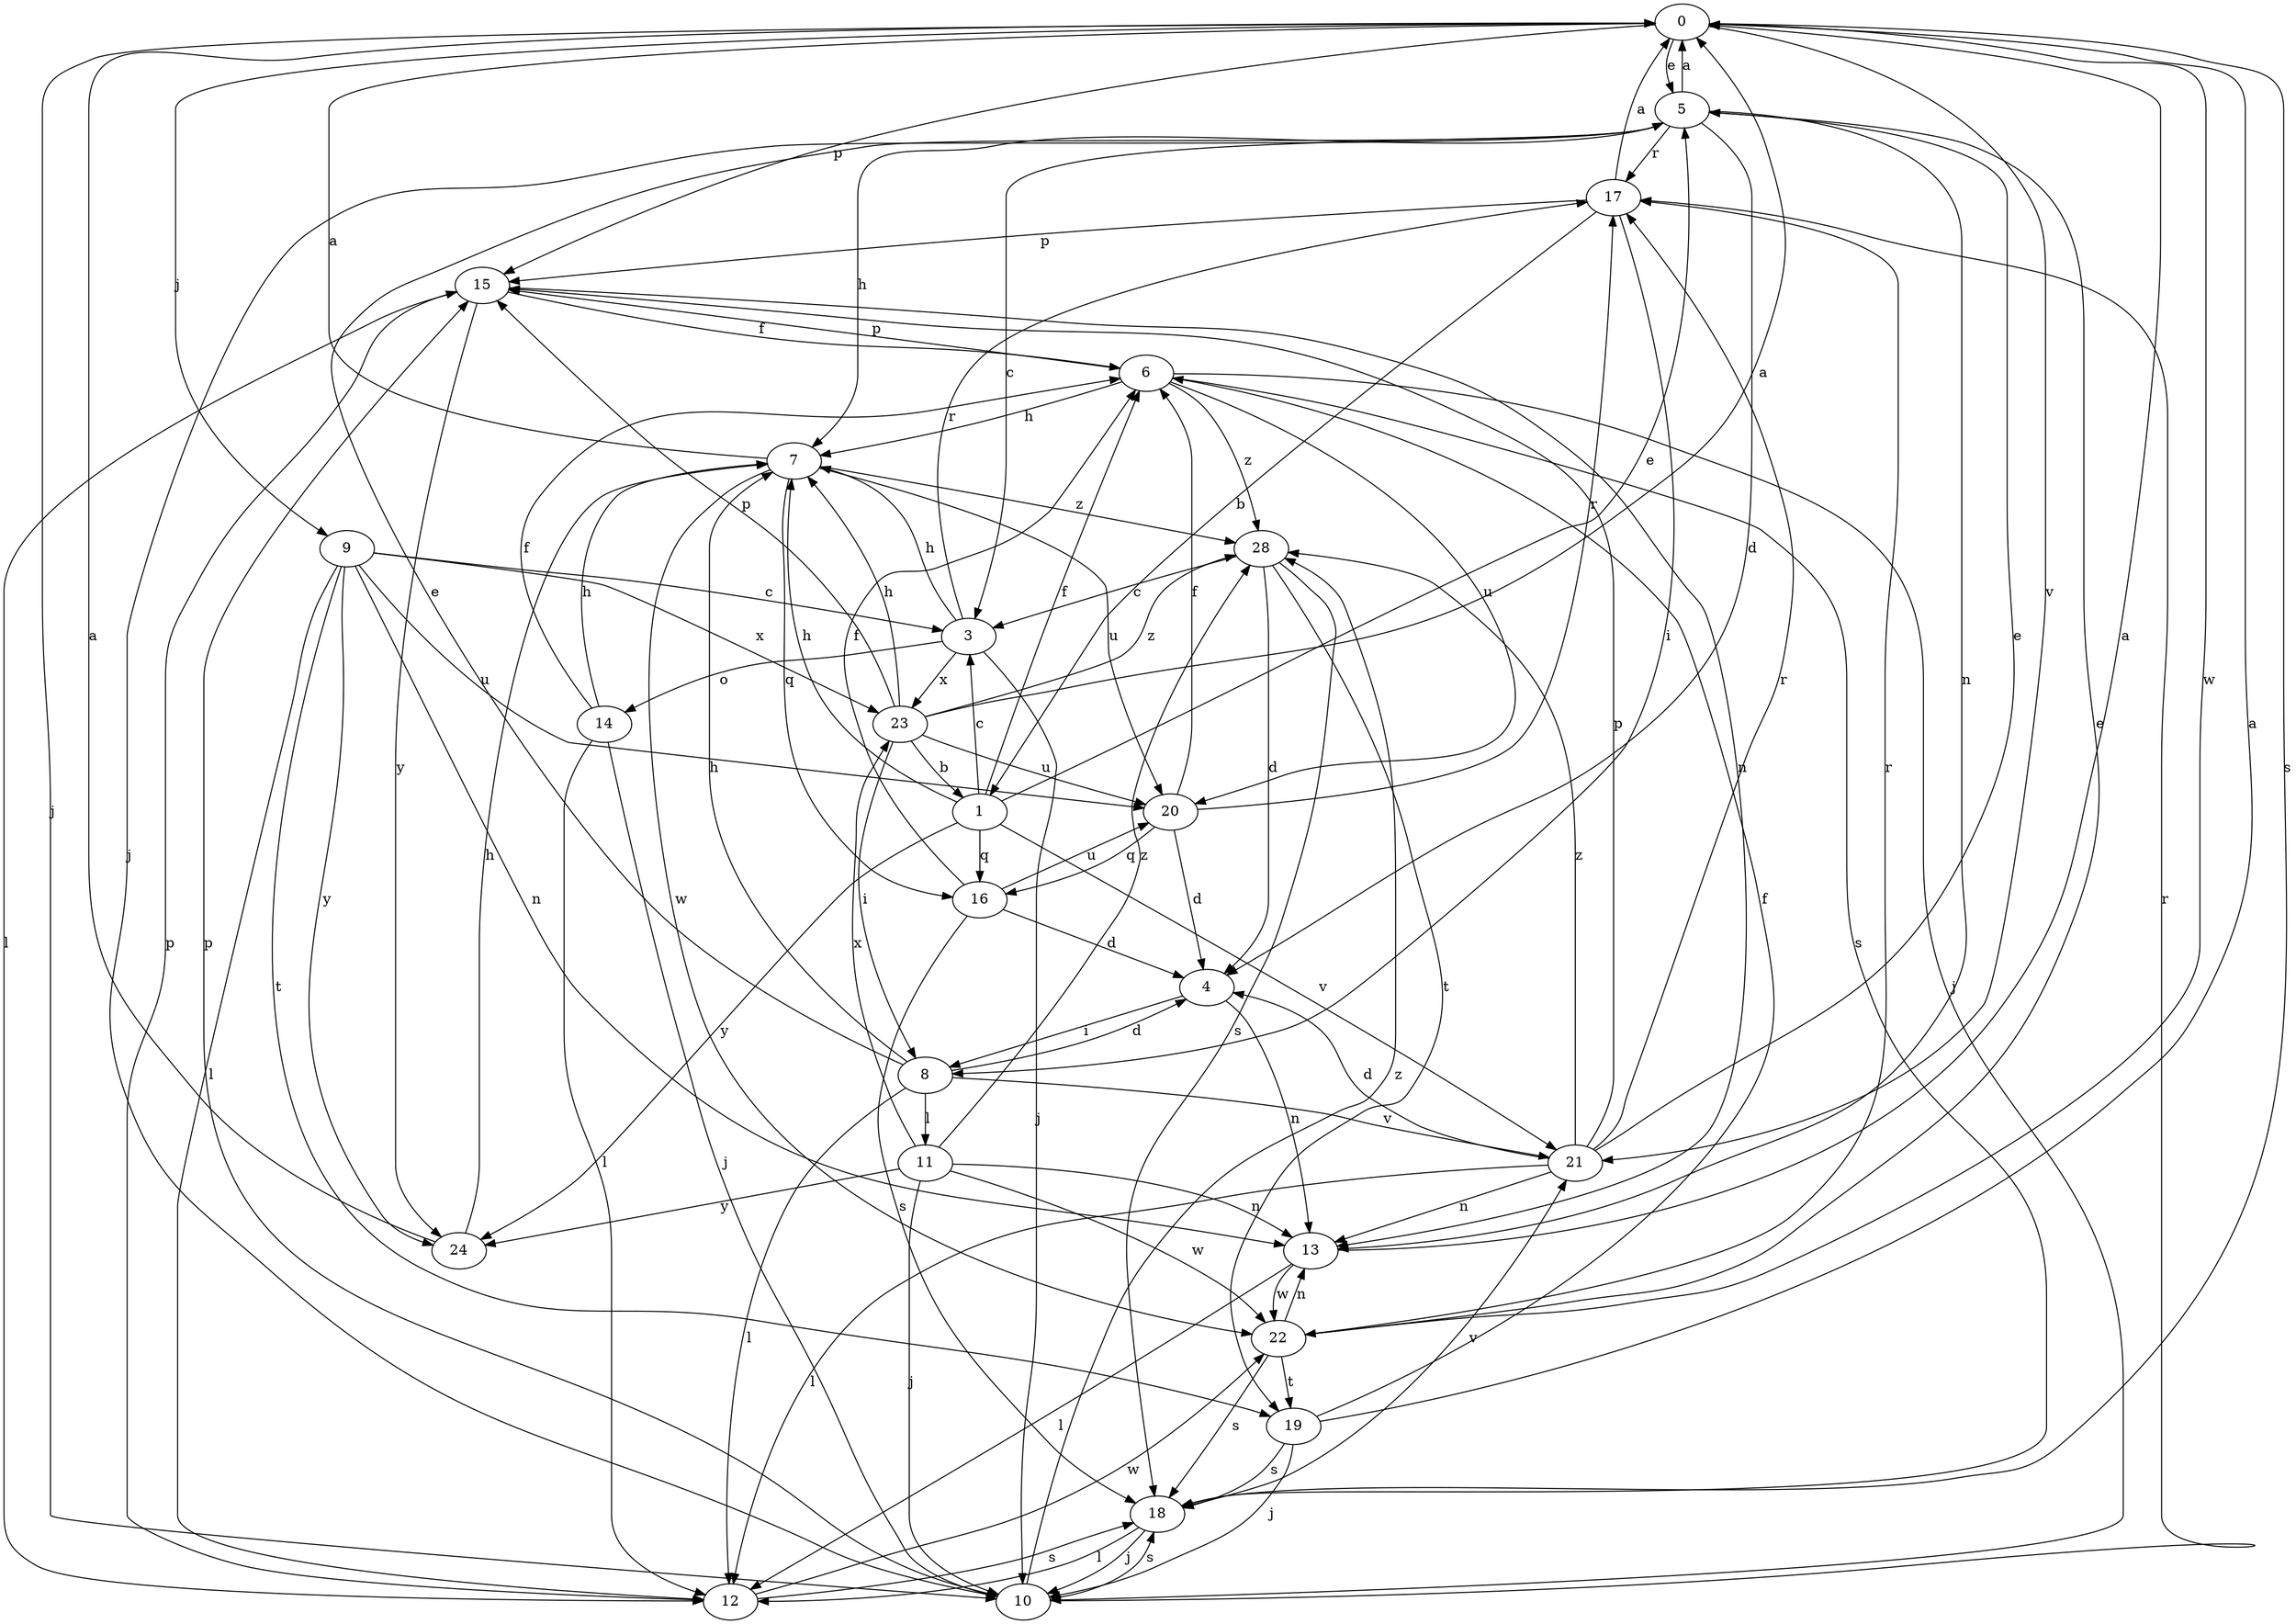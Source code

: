 strict digraph  {
0;
1;
3;
4;
5;
6;
7;
8;
9;
10;
11;
12;
13;
14;
15;
16;
17;
18;
19;
20;
21;
22;
23;
24;
28;
0 -> 5  [label=e];
0 -> 9  [label=j];
0 -> 10  [label=j];
0 -> 15  [label=p];
0 -> 18  [label=s];
0 -> 21  [label=v];
0 -> 22  [label=w];
1 -> 3  [label=c];
1 -> 5  [label=e];
1 -> 6  [label=f];
1 -> 7  [label=h];
1 -> 16  [label=q];
1 -> 21  [label=v];
1 -> 24  [label=y];
3 -> 7  [label=h];
3 -> 10  [label=j];
3 -> 14  [label=o];
3 -> 17  [label=r];
3 -> 23  [label=x];
4 -> 8  [label=i];
4 -> 13  [label=n];
5 -> 0  [label=a];
5 -> 3  [label=c];
5 -> 4  [label=d];
5 -> 7  [label=h];
5 -> 10  [label=j];
5 -> 13  [label=n];
5 -> 17  [label=r];
6 -> 7  [label=h];
6 -> 10  [label=j];
6 -> 15  [label=p];
6 -> 18  [label=s];
6 -> 20  [label=u];
6 -> 28  [label=z];
7 -> 0  [label=a];
7 -> 16  [label=q];
7 -> 20  [label=u];
7 -> 22  [label=w];
7 -> 28  [label=z];
8 -> 4  [label=d];
8 -> 5  [label=e];
8 -> 7  [label=h];
8 -> 11  [label=l];
8 -> 12  [label=l];
8 -> 21  [label=v];
9 -> 3  [label=c];
9 -> 12  [label=l];
9 -> 13  [label=n];
9 -> 19  [label=t];
9 -> 20  [label=u];
9 -> 23  [label=x];
9 -> 24  [label=y];
10 -> 15  [label=p];
10 -> 17  [label=r];
10 -> 18  [label=s];
10 -> 28  [label=z];
11 -> 10  [label=j];
11 -> 13  [label=n];
11 -> 22  [label=w];
11 -> 23  [label=x];
11 -> 24  [label=y];
11 -> 28  [label=z];
12 -> 15  [label=p];
12 -> 18  [label=s];
12 -> 22  [label=w];
13 -> 0  [label=a];
13 -> 12  [label=l];
13 -> 22  [label=w];
14 -> 6  [label=f];
14 -> 7  [label=h];
14 -> 10  [label=j];
14 -> 12  [label=l];
15 -> 6  [label=f];
15 -> 12  [label=l];
15 -> 13  [label=n];
15 -> 24  [label=y];
16 -> 4  [label=d];
16 -> 6  [label=f];
16 -> 18  [label=s];
16 -> 20  [label=u];
17 -> 0  [label=a];
17 -> 1  [label=b];
17 -> 8  [label=i];
17 -> 15  [label=p];
18 -> 10  [label=j];
18 -> 12  [label=l];
18 -> 21  [label=v];
19 -> 0  [label=a];
19 -> 6  [label=f];
19 -> 10  [label=j];
19 -> 18  [label=s];
20 -> 4  [label=d];
20 -> 6  [label=f];
20 -> 16  [label=q];
20 -> 17  [label=r];
21 -> 4  [label=d];
21 -> 5  [label=e];
21 -> 12  [label=l];
21 -> 13  [label=n];
21 -> 15  [label=p];
21 -> 17  [label=r];
21 -> 28  [label=z];
22 -> 5  [label=e];
22 -> 13  [label=n];
22 -> 17  [label=r];
22 -> 18  [label=s];
22 -> 19  [label=t];
23 -> 0  [label=a];
23 -> 1  [label=b];
23 -> 7  [label=h];
23 -> 8  [label=i];
23 -> 15  [label=p];
23 -> 20  [label=u];
23 -> 28  [label=z];
24 -> 0  [label=a];
24 -> 7  [label=h];
28 -> 3  [label=c];
28 -> 4  [label=d];
28 -> 18  [label=s];
28 -> 19  [label=t];
}
